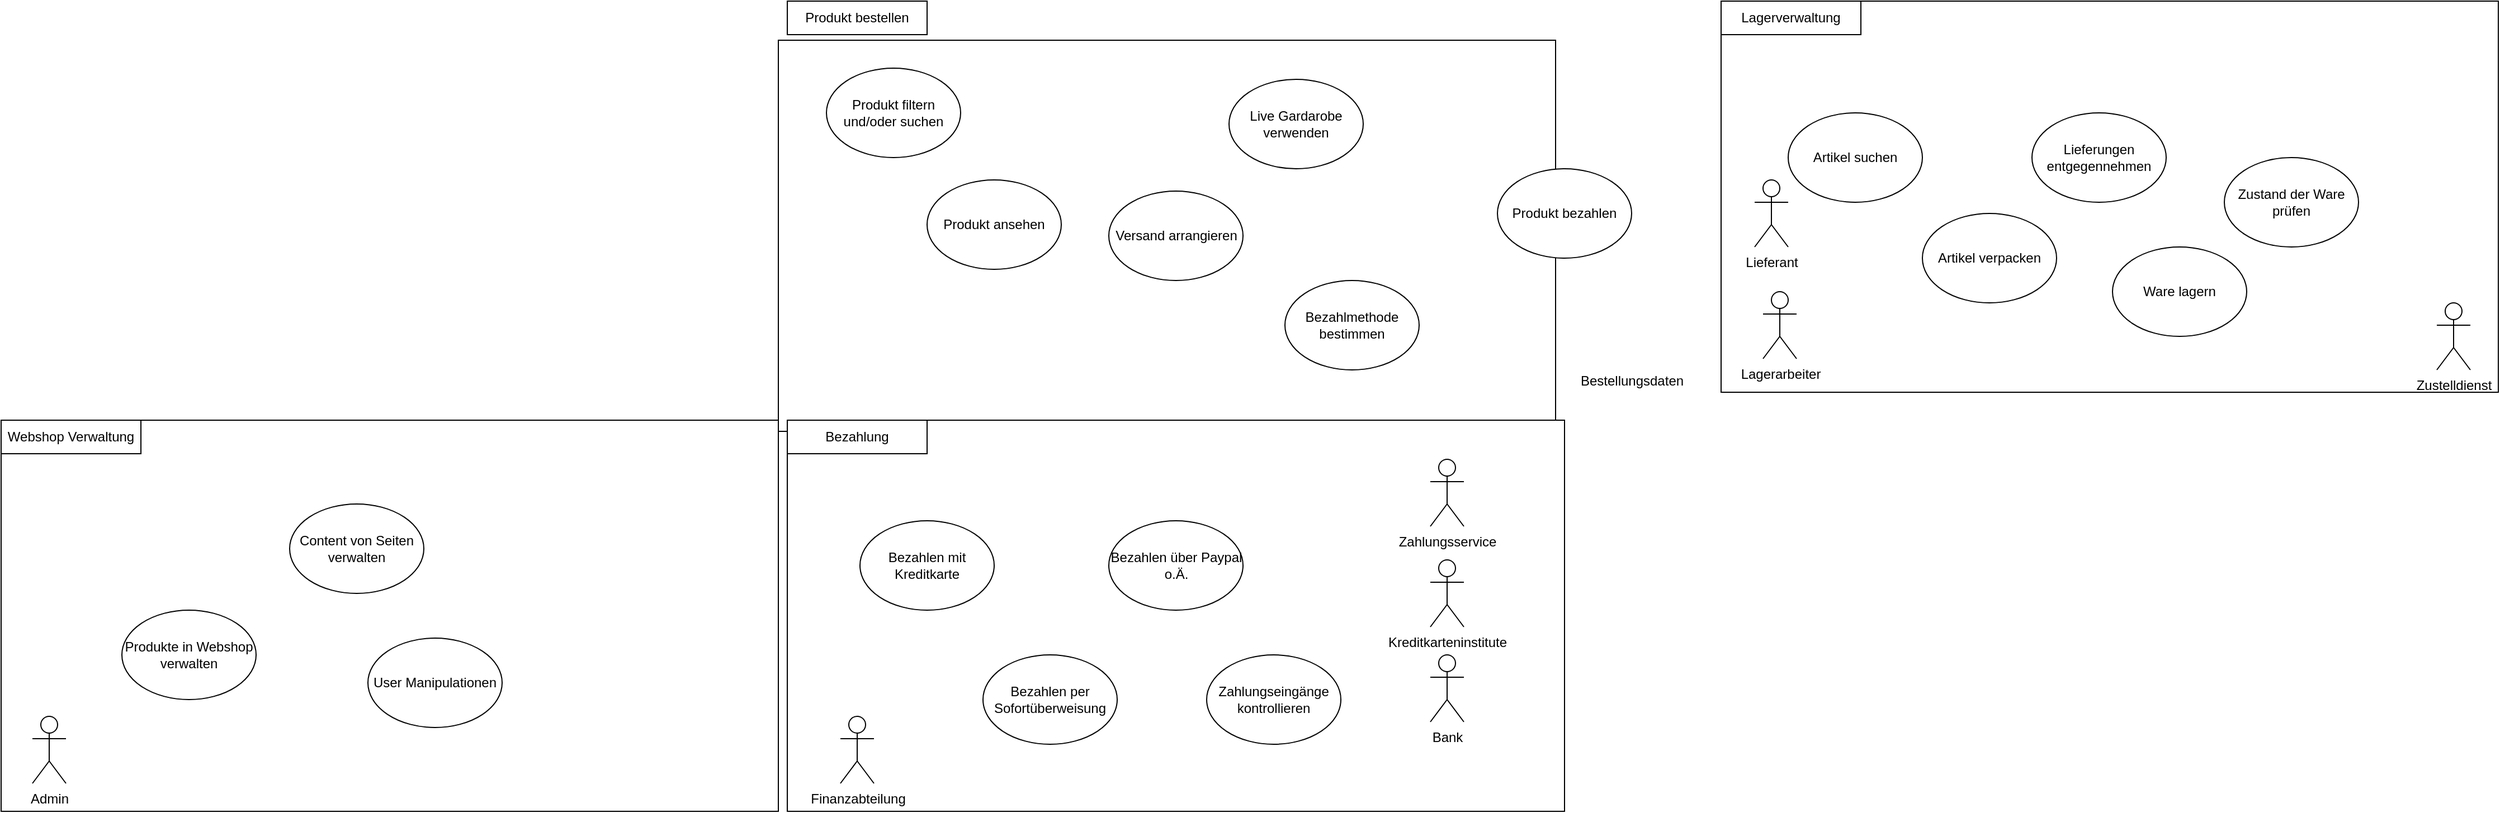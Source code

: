 <mxfile version="13.8.0" type="device"><diagram id="AY8mw7-zxHERZtfQcFAX" name="Page-1"><mxGraphModel dx="1038" dy="557" grid="1" gridSize="10" guides="1" tooltips="1" connect="1" arrows="1" fold="1" page="1" pageScale="1" pageWidth="827" pageHeight="1169" math="0" shadow="0"><root><mxCell id="0"/><mxCell id="1" parent="0"/><mxCell id="31LvaLa7Q8M0eJcmS9pK-35" value="" style="rounded=0;whiteSpace=wrap;html=1;" parent="1" vertex="1"><mxGeometry x="827" y="35" width="695" height="350" as="geometry"/></mxCell><mxCell id="31LvaLa7Q8M0eJcmS9pK-3" value="Produkt filtern und/oder suchen" style="ellipse;whiteSpace=wrap;html=1;" parent="1" vertex="1"><mxGeometry x="870" y="60" width="120" height="80" as="geometry"/></mxCell><mxCell id="31LvaLa7Q8M0eJcmS9pK-6" value="Produkt bezahlen" style="ellipse;whiteSpace=wrap;html=1;" parent="1" vertex="1"><mxGeometry x="1470" y="150" width="120" height="80" as="geometry"/></mxCell><mxCell id="31LvaLa7Q8M0eJcmS9pK-7" value="Versand arrangieren" style="ellipse;whiteSpace=wrap;html=1;" parent="1" vertex="1"><mxGeometry x="1122.5" y="170" width="120" height="80" as="geometry"/></mxCell><mxCell id="31LvaLa7Q8M0eJcmS9pK-32" value="Live Gardarobe verwenden" style="ellipse;whiteSpace=wrap;html=1;" parent="1" vertex="1"><mxGeometry x="1230" y="70" width="120" height="80" as="geometry"/></mxCell><mxCell id="31LvaLa7Q8M0eJcmS9pK-34" value="Produkt ansehen" style="ellipse;whiteSpace=wrap;html=1;" parent="1" vertex="1"><mxGeometry x="960" y="160" width="120" height="80" as="geometry"/></mxCell><mxCell id="31LvaLa7Q8M0eJcmS9pK-36" value="Produkt bestellen" style="rounded=0;whiteSpace=wrap;html=1;" parent="1" vertex="1"><mxGeometry x="835" width="125" height="30" as="geometry"/></mxCell><mxCell id="31LvaLa7Q8M0eJcmS9pK-43" value="" style="rounded=0;whiteSpace=wrap;html=1;" parent="1" vertex="1"><mxGeometry x="132" y="375" width="695" height="350" as="geometry"/></mxCell><mxCell id="31LvaLa7Q8M0eJcmS9pK-44" value="Webshop Verwaltung" style="rounded=0;whiteSpace=wrap;html=1;" parent="1" vertex="1"><mxGeometry x="132" y="375" width="125" height="30" as="geometry"/></mxCell><mxCell id="31LvaLa7Q8M0eJcmS9pK-22" value="Produkte in Webshop verwalten" style="ellipse;whiteSpace=wrap;html=1;" parent="1" vertex="1"><mxGeometry x="240" y="545" width="120" height="80" as="geometry"/></mxCell><mxCell id="31LvaLa7Q8M0eJcmS9pK-45" value="" style="rounded=0;whiteSpace=wrap;html=1;" parent="1" vertex="1"><mxGeometry x="835" y="375" width="695" height="350" as="geometry"/></mxCell><mxCell id="31LvaLa7Q8M0eJcmS9pK-46" value="Bezahlung" style="rounded=0;whiteSpace=wrap;html=1;" parent="1" vertex="1"><mxGeometry x="835" y="375" width="125" height="30" as="geometry"/></mxCell><mxCell id="31LvaLa7Q8M0eJcmS9pK-25" value="Bezahlen mit Kreditkarte" style="ellipse;whiteSpace=wrap;html=1;" parent="1" vertex="1"><mxGeometry x="900" y="465" width="120" height="80" as="geometry"/></mxCell><mxCell id="31LvaLa7Q8M0eJcmS9pK-48" value="Bezahlmethode bestimmen" style="ellipse;whiteSpace=wrap;html=1;" parent="1" vertex="1"><mxGeometry x="1280" y="250" width="120" height="80" as="geometry"/></mxCell><mxCell id="31LvaLa7Q8M0eJcmS9pK-49" value="Bezahlen per Sofortüberweisung" style="ellipse;whiteSpace=wrap;html=1;" parent="1" vertex="1"><mxGeometry x="1010" y="585" width="120" height="80" as="geometry"/></mxCell><mxCell id="31LvaLa7Q8M0eJcmS9pK-50" value="Bezahlen über Paypal o.Ä." style="ellipse;whiteSpace=wrap;html=1;" parent="1" vertex="1"><mxGeometry x="1122.5" y="465" width="120" height="80" as="geometry"/></mxCell><mxCell id="31LvaLa7Q8M0eJcmS9pK-54" value="Content von Seiten verwalten" style="ellipse;whiteSpace=wrap;html=1;" parent="1" vertex="1"><mxGeometry x="390" y="450" width="120" height="80" as="geometry"/></mxCell><mxCell id="31LvaLa7Q8M0eJcmS9pK-61" value="Bestellungsdaten" style="text;html=1;align=center;verticalAlign=middle;resizable=0;points=[];autosize=1;" parent="1" vertex="1"><mxGeometry x="1535" y="330" width="110" height="20" as="geometry"/></mxCell><mxCell id="31LvaLa7Q8M0eJcmS9pK-62" value="" style="rounded=0;whiteSpace=wrap;html=1;" parent="1" vertex="1"><mxGeometry x="1670" width="695" height="350" as="geometry"/></mxCell><mxCell id="31LvaLa7Q8M0eJcmS9pK-63" value="Lagerverwaltung" style="rounded=0;whiteSpace=wrap;html=1;" parent="1" vertex="1"><mxGeometry x="1670" width="125" height="30" as="geometry"/></mxCell><mxCell id="31LvaLa7Q8M0eJcmS9pK-66" value="User Manipulationen" style="ellipse;whiteSpace=wrap;html=1;" parent="1" vertex="1"><mxGeometry x="460" y="570" width="120" height="80" as="geometry"/></mxCell><mxCell id="31LvaLa7Q8M0eJcmS9pK-67" value="Zahlungseingänge kontrollieren" style="ellipse;whiteSpace=wrap;html=1;" parent="1" vertex="1"><mxGeometry x="1210" y="585" width="120" height="80" as="geometry"/></mxCell><mxCell id="31LvaLa7Q8M0eJcmS9pK-68" value="Artikel suchen" style="ellipse;whiteSpace=wrap;html=1;" parent="1" vertex="1"><mxGeometry x="1730" y="100" width="120" height="80" as="geometry"/></mxCell><mxCell id="31LvaLa7Q8M0eJcmS9pK-70" value="Artikel verpacken" style="ellipse;whiteSpace=wrap;html=1;" parent="1" vertex="1"><mxGeometry x="1850" y="190" width="120" height="80" as="geometry"/></mxCell><mxCell id="31LvaLa7Q8M0eJcmS9pK-4" value="Lieferant" style="shape=umlActor;verticalLabelPosition=bottom;verticalAlign=top;html=1;outlineConnect=0;" parent="1" vertex="1"><mxGeometry x="1700" y="160" width="30" height="60" as="geometry"/></mxCell><mxCell id="31LvaLa7Q8M0eJcmS9pK-16" value="Admin" style="shape=umlActor;verticalLabelPosition=bottom;verticalAlign=top;html=1;outlineConnect=0;" parent="1" vertex="1"><mxGeometry x="160" y="640" width="30" height="60" as="geometry"/></mxCell><mxCell id="31LvaLa7Q8M0eJcmS9pK-23" value="Zahlungsservice" style="shape=umlActor;verticalLabelPosition=bottom;verticalAlign=top;html=1;outlineConnect=0;" parent="1" vertex="1"><mxGeometry x="1410" y="410" width="30" height="60" as="geometry"/></mxCell><mxCell id="31LvaLa7Q8M0eJcmS9pK-30" value="Kreditkarteninstitute" style="shape=umlActor;verticalLabelPosition=bottom;verticalAlign=top;html=1;outlineConnect=0;" parent="1" vertex="1"><mxGeometry x="1410" y="500" width="30" height="60" as="geometry"/></mxCell><mxCell id="31LvaLa7Q8M0eJcmS9pK-31" value="Bank" style="shape=umlActor;verticalLabelPosition=bottom;verticalAlign=top;html=1;outlineConnect=0;" parent="1" vertex="1"><mxGeometry x="1410" y="585" width="30" height="60" as="geometry"/></mxCell><mxCell id="31LvaLa7Q8M0eJcmS9pK-71" value="Zustelldienst" style="shape=umlActor;verticalLabelPosition=bottom;verticalAlign=top;html=1;outlineConnect=0;" parent="1" vertex="1"><mxGeometry x="2310" y="270" width="30" height="60" as="geometry"/></mxCell><mxCell id="31LvaLa7Q8M0eJcmS9pK-73" value="Lagerarbeiter" style="shape=umlActor;verticalLabelPosition=bottom;verticalAlign=top;html=1;outlineConnect=0;" parent="1" vertex="1"><mxGeometry x="1707.5" y="260" width="30" height="60" as="geometry"/></mxCell><mxCell id="31LvaLa7Q8M0eJcmS9pK-75" value="Lieferungen entgegennehmen" style="ellipse;whiteSpace=wrap;html=1;" parent="1" vertex="1"><mxGeometry x="1948" y="100" width="120" height="80" as="geometry"/></mxCell><mxCell id="31LvaLa7Q8M0eJcmS9pK-76" value="Ware lagern" style="ellipse;whiteSpace=wrap;html=1;" parent="1" vertex="1"><mxGeometry x="2020" y="220" width="120" height="80" as="geometry"/></mxCell><mxCell id="31LvaLa7Q8M0eJcmS9pK-77" value="Zustand der Ware prüfen" style="ellipse;whiteSpace=wrap;html=1;" parent="1" vertex="1"><mxGeometry x="2120" y="140" width="120" height="80" as="geometry"/></mxCell><mxCell id="31LvaLa7Q8M0eJcmS9pK-78" value="Finanzabteilung" style="shape=umlActor;verticalLabelPosition=bottom;verticalAlign=top;html=1;outlineConnect=0;" parent="1" vertex="1"><mxGeometry x="882.5" y="640" width="30" height="60" as="geometry"/></mxCell></root></mxGraphModel></diagram></mxfile>